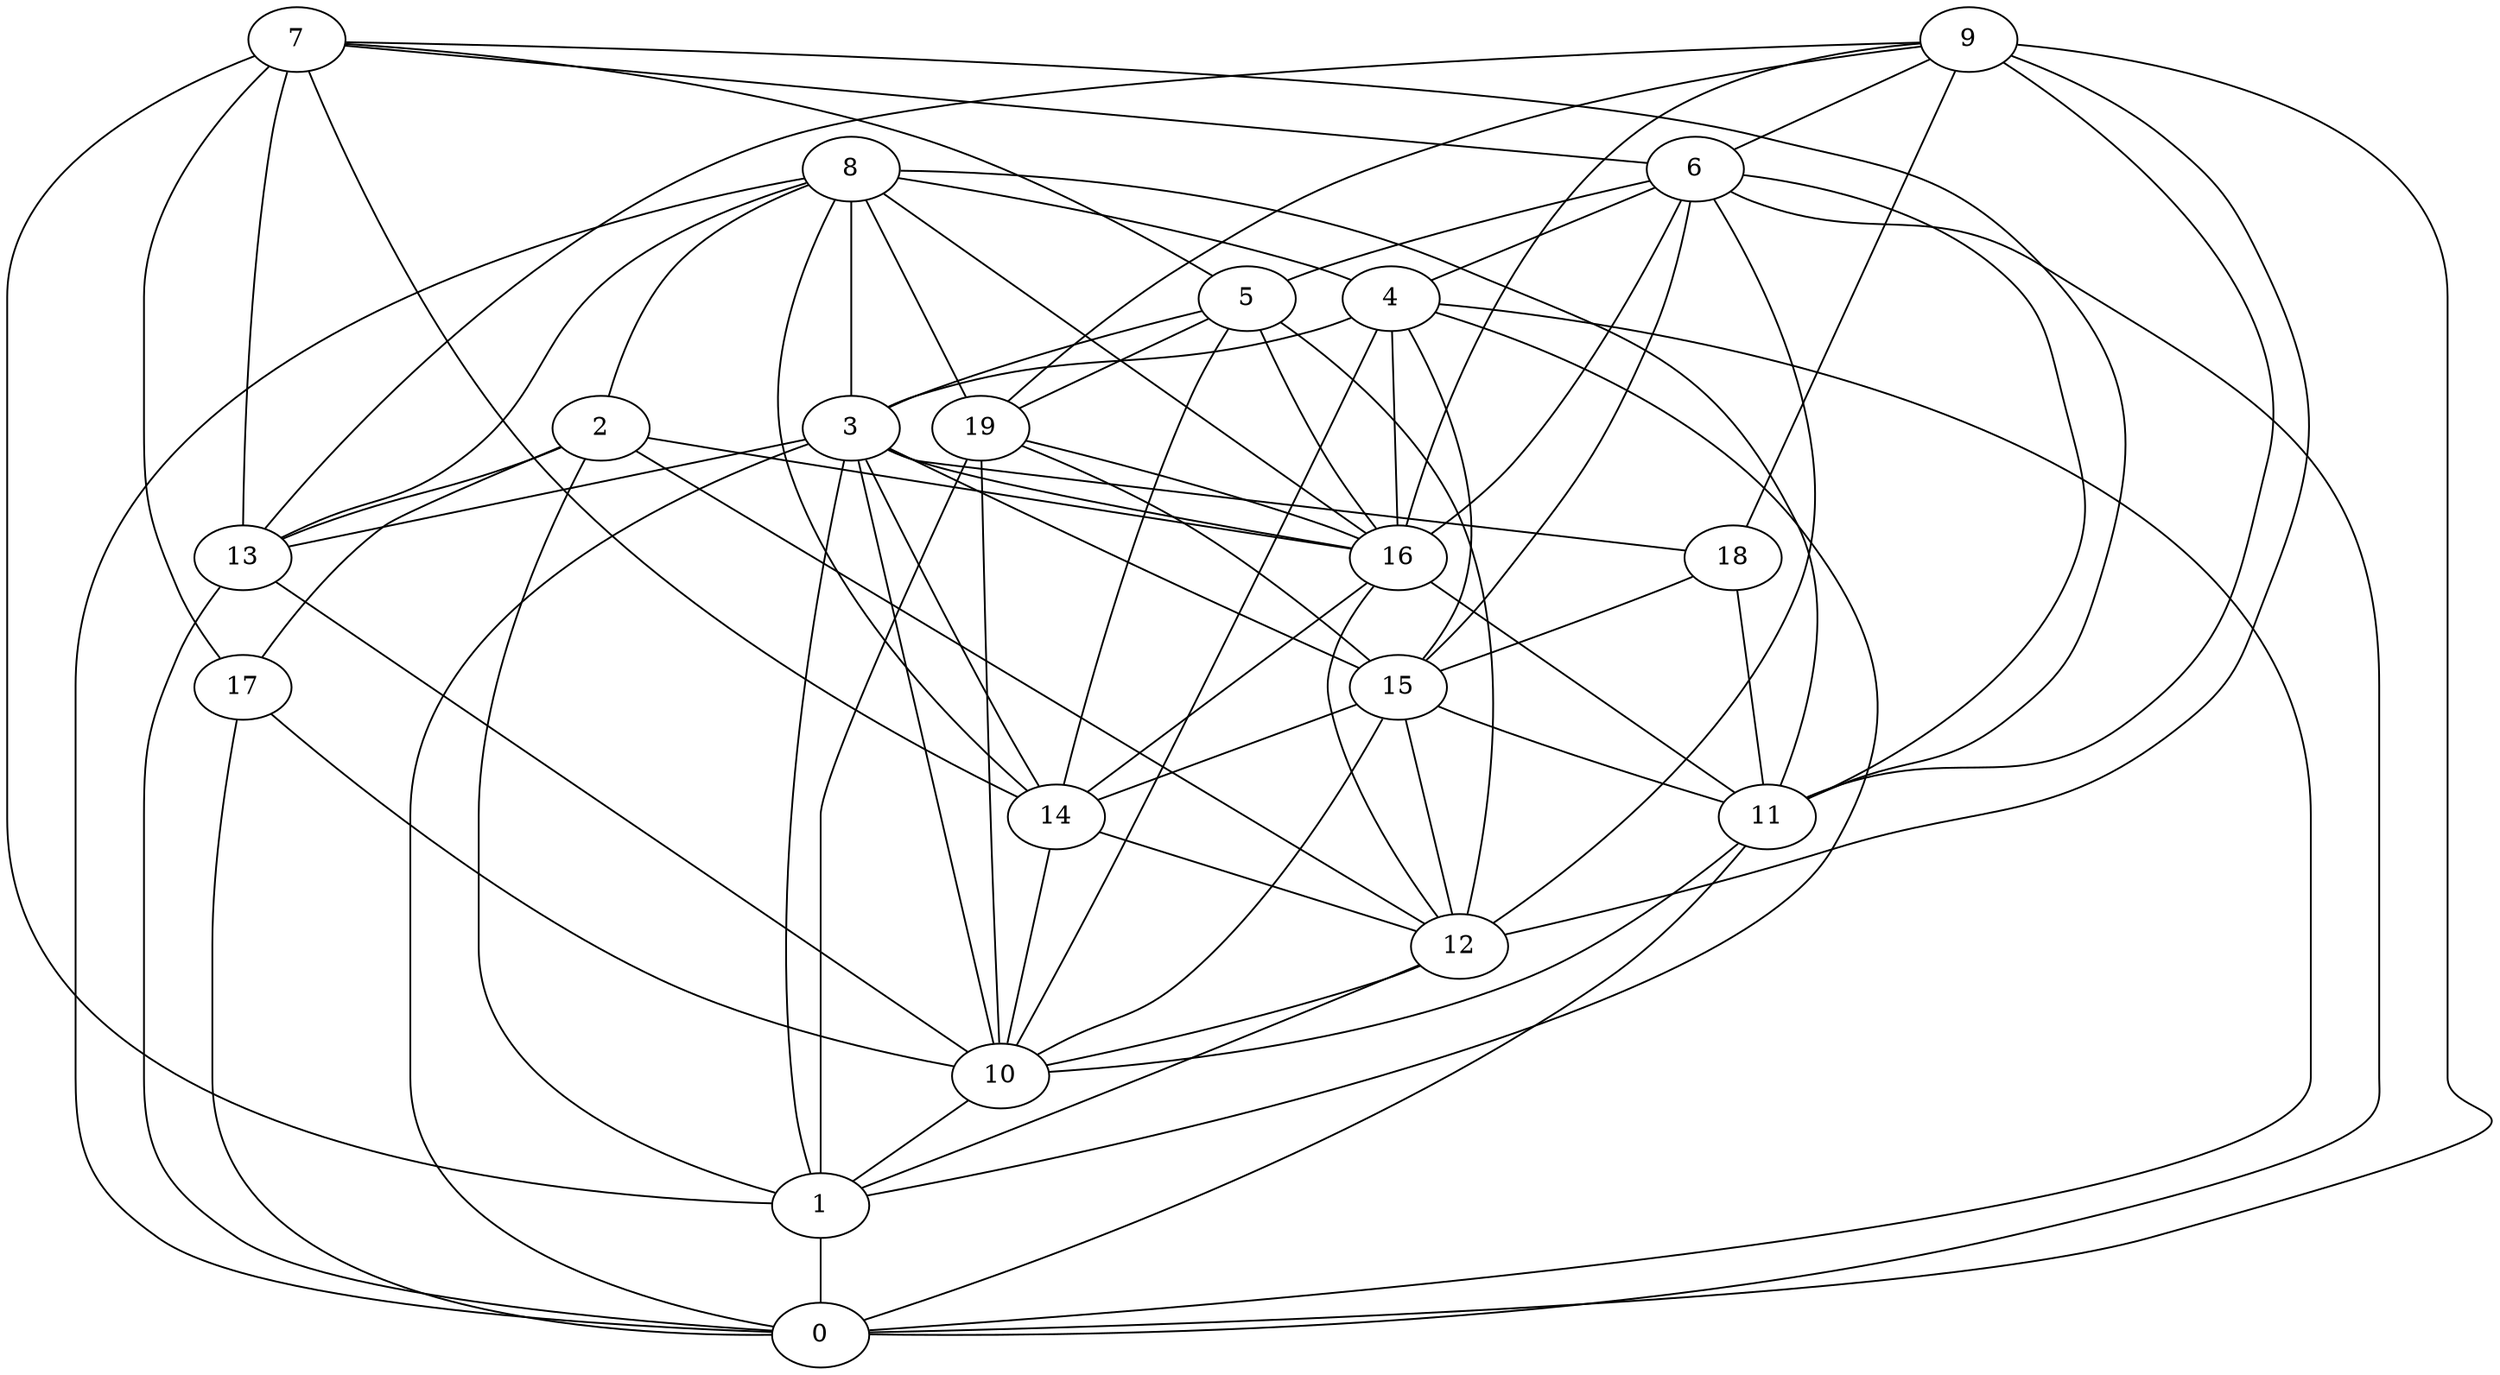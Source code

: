 digraph GG_graph {

subgraph G_graph {
edge [color = black]
"11" -> "10" [dir = none]
"8" -> "16" [dir = none]
"8" -> "14" [dir = none]
"8" -> "13" [dir = none]
"8" -> "19" [dir = none]
"8" -> "0" [dir = none]
"10" -> "1" [dir = none]
"6" -> "4" [dir = none]
"6" -> "12" [dir = none]
"6" -> "0" [dir = none]
"6" -> "16" [dir = none]
"19" -> "15" [dir = none]
"19" -> "10" [dir = none]
"2" -> "17" [dir = none]
"2" -> "1" [dir = none]
"2" -> "12" [dir = none]
"12" -> "1" [dir = none]
"5" -> "19" [dir = none]
"5" -> "3" [dir = none]
"5" -> "12" [dir = none]
"5" -> "16" [dir = none]
"9" -> "0" [dir = none]
"9" -> "12" [dir = none]
"9" -> "18" [dir = none]
"3" -> "18" [dir = none]
"3" -> "15" [dir = none]
"3" -> "10" [dir = none]
"3" -> "13" [dir = none]
"15" -> "12" [dir = none]
"15" -> "14" [dir = none]
"13" -> "10" [dir = none]
"13" -> "0" [dir = none]
"17" -> "0" [dir = none]
"7" -> "6" [dir = none]
"7" -> "5" [dir = none]
"7" -> "11" [dir = none]
"7" -> "13" [dir = none]
"4" -> "15" [dir = none]
"4" -> "0" [dir = none]
"9" -> "16" [dir = none]
"1" -> "0" [dir = none]
"19" -> "1" [dir = none]
"3" -> "16" [dir = none]
"4" -> "1" [dir = none]
"2" -> "16" [dir = none]
"4" -> "10" [dir = none]
"9" -> "19" [dir = none]
"12" -> "10" [dir = none]
"9" -> "13" [dir = none]
"9" -> "6" [dir = none]
"16" -> "12" [dir = none]
"6" -> "15" [dir = none]
"8" -> "3" [dir = none]
"7" -> "14" [dir = none]
"15" -> "11" [dir = none]
"5" -> "14" [dir = none]
"18" -> "15" [dir = none]
"4" -> "3" [dir = none]
"4" -> "16" [dir = none]
"8" -> "4" [dir = none]
"6" -> "11" [dir = none]
"3" -> "14" [dir = none]
"19" -> "16" [dir = none]
"8" -> "11" [dir = none]
"3" -> "0" [dir = none]
"14" -> "10" [dir = none]
"3" -> "1" [dir = none]
"14" -> "12" [dir = none]
"18" -> "11" [dir = none]
"7" -> "1" [dir = none]
"7" -> "17" [dir = none]
"11" -> "0" [dir = none]
"9" -> "11" [dir = none]
"2" -> "13" [dir = none]
"15" -> "10" [dir = none]
"17" -> "10" [dir = none]
"16" -> "14" [dir = none]
"16" -> "11" [dir = none]
"6" -> "5" [dir = none]
"8" -> "2" [dir = none]
}

}

